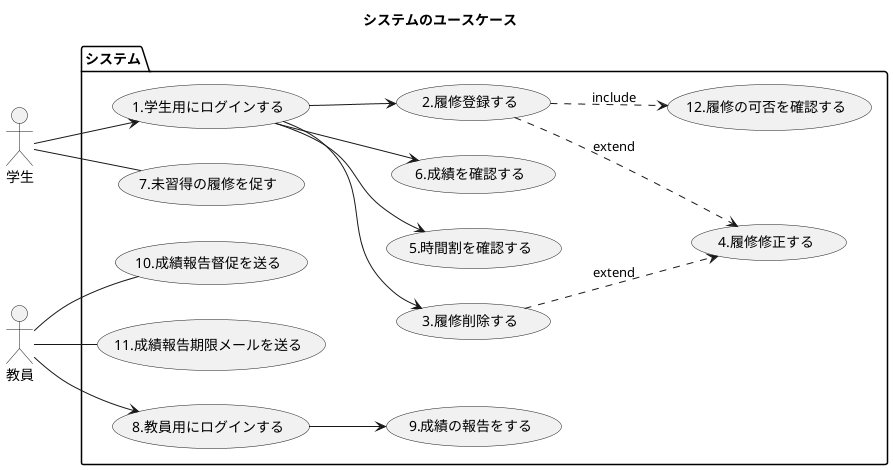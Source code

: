 @startuml 3-1
title システムのユースケース
left to right direction

'アクター'
:学生: as A1
:教員: as A2


'ユースケース'
package システム{
    (1.学生用にログインする)  as U0
    (2.履修登録する) as U1
    (3.履修削除する) as U2
    (4.履修修正する) as U3
    (5.時間割を確認する) as U4
    (7.未習得の履修を促す) as U5
    (9.成績の報告をする) as U6
    (10.成績報告督促を送る) as U7
    (11.成績報告期限メールを送る) as U8
    (12.履修の可否を確認する) as U9
    (6.成績を確認する) as U10
    (8.教員用にログインする) as U11
}

'関係'
U0 --> U1
U0 --> U2 
U1 ..> U3 : extend
U2 ..> U3 : extend
U0 --> U4 
U0 --> U10 
U1 ..> U9 : include

A1 -- U5
A1 --> U0

A2 --> U11
U11 --> U6 
A2 -- U7
A2 -- U8

@enduml